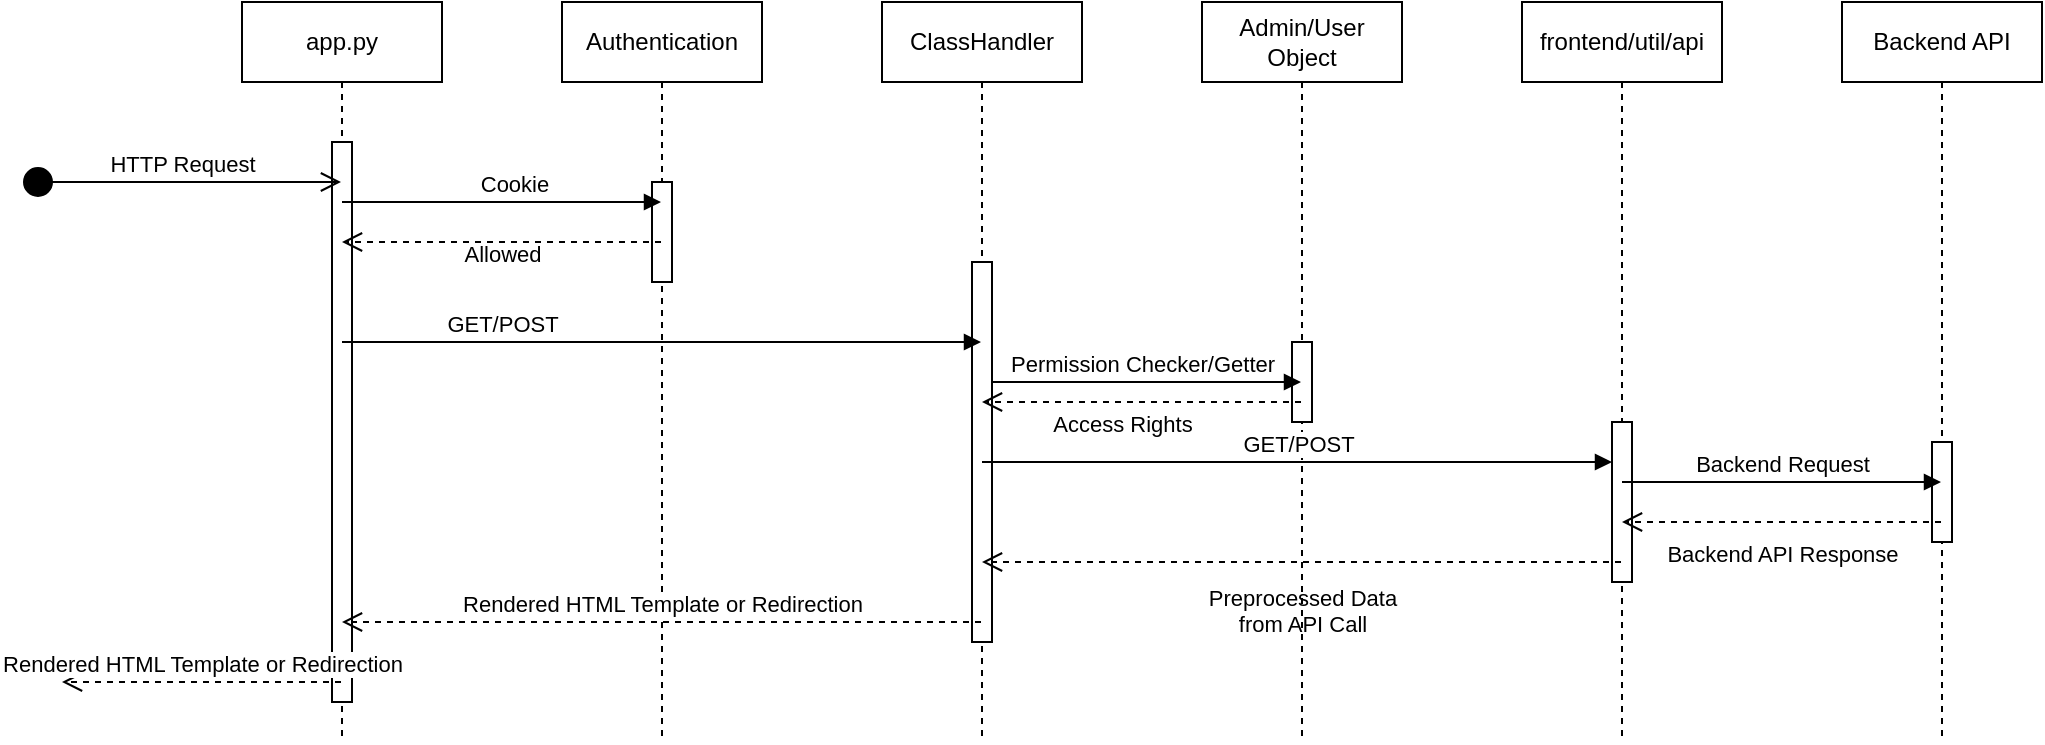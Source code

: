 <mxfile version="20.5.3" type="embed"><diagram name="Page-1" id="2YBvvXClWsGukQMizWep"><mxGraphModel dx="1396" dy="401" grid="1" gridSize="10" guides="1" tooltips="1" connect="1" arrows="1" fold="1" page="1" pageScale="1" pageWidth="850" pageHeight="1100" math="0" shadow="0"><root><mxCell id="0"/><mxCell id="1" parent="0"/><mxCell id="kRblCLMAtVxusdvtMGun-1" value="app.py" style="shape=umlLifeline;perimeter=lifelinePerimeter;whiteSpace=wrap;html=1;container=1;dropTarget=0;collapsible=0;recursiveResize=0;outlineConnect=0;portConstraint=eastwest;newEdgeStyle={&quot;edgeStyle&quot;:&quot;elbowEdgeStyle&quot;,&quot;elbow&quot;:&quot;vertical&quot;,&quot;curved&quot;:0,&quot;rounded&quot;:0};" parent="1" vertex="1"><mxGeometry y="80" width="100" height="370" as="geometry"/></mxCell><mxCell id="kRblCLMAtVxusdvtMGun-13" value="" style="html=1;points=[[0,0,0,0,5],[0,1,0,0,-5],[1,0,0,0,5],[1,1,0,0,-5]];perimeter=orthogonalPerimeter;outlineConnect=0;targetShapes=umlLifeline;portConstraint=eastwest;newEdgeStyle={&quot;curved&quot;:0,&quot;rounded&quot;:0};" parent="kRblCLMAtVxusdvtMGun-1" vertex="1"><mxGeometry x="45" y="70" width="10" height="280" as="geometry"/></mxCell><mxCell id="kRblCLMAtVxusdvtMGun-8" value="Allowed" style="html=1;verticalAlign=bottom;endArrow=open;dashed=1;endSize=8;curved=0;rounded=0;" parent="kRblCLMAtVxusdvtMGun-1" source="kRblCLMAtVxusdvtMGun-13" target="kRblCLMAtVxusdvtMGun-1" edge="1"><mxGeometry y="110" relative="1" as="geometry"><mxPoint x="190" y="180" as="sourcePoint"/><mxPoint x="20" y="150" as="targetPoint"/><Array as="points"/><mxPoint x="80" y="-75" as="offset"/></mxGeometry></mxCell><mxCell id="kRblCLMAtVxusdvtMGun-2" value="ClassHandler" style="shape=umlLifeline;perimeter=lifelinePerimeter;whiteSpace=wrap;html=1;container=1;dropTarget=0;collapsible=0;recursiveResize=0;outlineConnect=0;portConstraint=eastwest;newEdgeStyle={&quot;edgeStyle&quot;:&quot;elbowEdgeStyle&quot;,&quot;elbow&quot;:&quot;vertical&quot;,&quot;curved&quot;:0,&quot;rounded&quot;:0};" parent="1" vertex="1"><mxGeometry x="320" y="80" width="100" height="370" as="geometry"/></mxCell><mxCell id="kRblCLMAtVxusdvtMGun-17" value="" style="html=1;points=[[0,0,0,0,5],[0,1,0,0,-5],[1,0,0,0,5],[1,1,0,0,-5]];perimeter=orthogonalPerimeter;outlineConnect=0;targetShapes=umlLifeline;portConstraint=eastwest;newEdgeStyle={&quot;curved&quot;:0,&quot;rounded&quot;:0};" parent="kRblCLMAtVxusdvtMGun-2" vertex="1"><mxGeometry x="45" y="130" width="10" height="190" as="geometry"/></mxCell><mxCell id="kRblCLMAtVxusdvtMGun-4" value="GET/POST" style="html=1;verticalAlign=bottom;endArrow=block;curved=0;rounded=0;" parent="1" source="kRblCLMAtVxusdvtMGun-1" target="kRblCLMAtVxusdvtMGun-2" edge="1"><mxGeometry x="-0.5" width="80" relative="1" as="geometry"><mxPoint x="70" y="250" as="sourcePoint"/><mxPoint x="330" y="250" as="targetPoint"/><Array as="points"><mxPoint x="300" y="250"/></Array><mxPoint as="offset"/></mxGeometry></mxCell><mxCell id="kRblCLMAtVxusdvtMGun-5" value="HTTP Request" style="html=1;verticalAlign=bottom;startArrow=circle;startFill=1;endArrow=open;startSize=6;endSize=8;curved=0;rounded=0;" parent="1" target="kRblCLMAtVxusdvtMGun-1" edge="1"><mxGeometry width="80" relative="1" as="geometry"><mxPoint x="-110" y="170" as="sourcePoint"/><mxPoint x="-20" y="170" as="targetPoint"/><Array as="points"><mxPoint x="-70" y="170"/></Array></mxGeometry></mxCell><mxCell id="kRblCLMAtVxusdvtMGun-6" value="Authentication" style="shape=umlLifeline;perimeter=lifelinePerimeter;whiteSpace=wrap;html=1;container=1;dropTarget=0;collapsible=0;recursiveResize=0;outlineConnect=0;portConstraint=eastwest;newEdgeStyle={&quot;curved&quot;:0,&quot;rounded&quot;:0};" parent="1" vertex="1"><mxGeometry x="160" y="80" width="100" height="370" as="geometry"/></mxCell><mxCell id="kRblCLMAtVxusdvtMGun-15" value="" style="html=1;points=[[0,0,0,0,5],[0,1,0,0,-5],[1,0,0,0,5],[1,1,0,0,-5]];perimeter=orthogonalPerimeter;outlineConnect=0;targetShapes=umlLifeline;portConstraint=eastwest;newEdgeStyle={&quot;curved&quot;:0,&quot;rounded&quot;:0};" parent="kRblCLMAtVxusdvtMGun-6" vertex="1"><mxGeometry x="45" y="90" width="10" height="50" as="geometry"/></mxCell><mxCell id="kRblCLMAtVxusdvtMGun-7" value="Cookie" style="html=1;verticalAlign=bottom;endArrow=block;curved=0;rounded=0;" parent="1" source="kRblCLMAtVxusdvtMGun-1" target="kRblCLMAtVxusdvtMGun-6" edge="1"><mxGeometry x="0.077" width="80" relative="1" as="geometry"><mxPoint x="70" y="180" as="sourcePoint"/><mxPoint x="190" y="180" as="targetPoint"/><Array as="points"><mxPoint x="145" y="180"/></Array><mxPoint as="offset"/></mxGeometry></mxCell><mxCell id="kRblCLMAtVxusdvtMGun-11" value="frontend/util/api" style="shape=umlLifeline;perimeter=lifelinePerimeter;whiteSpace=wrap;html=1;container=1;dropTarget=0;collapsible=0;recursiveResize=0;outlineConnect=0;portConstraint=eastwest;newEdgeStyle={&quot;curved&quot;:0,&quot;rounded&quot;:0};" parent="1" vertex="1"><mxGeometry x="640" y="80" width="100" height="370" as="geometry"/></mxCell><mxCell id="kRblCLMAtVxusdvtMGun-21" value="" style="html=1;points=[[0,0,0,0,5],[0,1,0,0,-5],[1,0,0,0,5],[1,1,0,0,-5]];perimeter=orthogonalPerimeter;outlineConnect=0;targetShapes=umlLifeline;portConstraint=eastwest;newEdgeStyle={&quot;curved&quot;:0,&quot;rounded&quot;:0};" parent="kRblCLMAtVxusdvtMGun-11" vertex="1"><mxGeometry x="45" y="210" width="10" height="80" as="geometry"/></mxCell><mxCell id="kRblCLMAtVxusdvtMGun-14" value="" style="html=1;verticalAlign=bottom;endArrow=open;dashed=1;endSize=8;curved=0;rounded=0;" parent="1" source="kRblCLMAtVxusdvtMGun-6" target="kRblCLMAtVxusdvtMGun-1" edge="1"><mxGeometry relative="1" as="geometry"><mxPoint x="190" y="200" as="sourcePoint"/><mxPoint x="70" y="200" as="targetPoint"/><Array as="points"><mxPoint x="145" y="200"/></Array></mxGeometry></mxCell><mxCell id="kRblCLMAtVxusdvtMGun-20" value="Preprocessed Data &lt;br&gt;from API Call" style="html=1;verticalAlign=bottom;endArrow=open;dashed=1;endSize=8;curved=0;rounded=0;" parent="1" source="kRblCLMAtVxusdvtMGun-11" target="kRblCLMAtVxusdvtMGun-2" edge="1"><mxGeometry x="-0.001" y="40" relative="1" as="geometry"><mxPoint x="529.5" y="320" as="sourcePoint"/><mxPoint x="370.308" y="320" as="targetPoint"/><mxPoint as="offset"/><Array as="points"><mxPoint x="650" y="360"/></Array></mxGeometry></mxCell><mxCell id="kRblCLMAtVxusdvtMGun-28" value="Rendered HTML Template or Redirection" style="html=1;verticalAlign=bottom;endArrow=open;dashed=1;endSize=8;curved=0;rounded=0;" parent="1" source="kRblCLMAtVxusdvtMGun-2" target="kRblCLMAtVxusdvtMGun-1" edge="1"><mxGeometry x="-0.002" relative="1" as="geometry"><mxPoint x="260" y="340" as="sourcePoint"/><mxPoint x="180" y="340" as="targetPoint"/><Array as="points"><mxPoint x="260" y="390"/></Array><mxPoint as="offset"/></mxGeometry></mxCell><mxCell id="kRblCLMAtVxusdvtMGun-29" value="Rendered HTML Template or Redirection" style="html=1;verticalAlign=bottom;endArrow=open;dashed=1;endSize=8;curved=0;rounded=0;" parent="1" source="kRblCLMAtVxusdvtMGun-1" edge="1"><mxGeometry relative="1" as="geometry"><mxPoint x="10" y="420" as="sourcePoint"/><mxPoint x="-90" y="420" as="targetPoint"/></mxGeometry></mxCell><mxCell id="2" value="Backend API" style="shape=umlLifeline;perimeter=lifelinePerimeter;whiteSpace=wrap;html=1;container=1;dropTarget=0;collapsible=0;recursiveResize=0;outlineConnect=0;portConstraint=eastwest;newEdgeStyle={&quot;curved&quot;:0,&quot;rounded&quot;:0};" parent="1" vertex="1"><mxGeometry x="800" y="80" width="100" height="370" as="geometry"/></mxCell><mxCell id="3" value="" style="html=1;points=[[0,0,0,0,5],[0,1,0,0,-5],[1,0,0,0,5],[1,1,0,0,-5]];perimeter=orthogonalPerimeter;outlineConnect=0;targetShapes=umlLifeline;portConstraint=eastwest;newEdgeStyle={&quot;curved&quot;:0,&quot;rounded&quot;:0};" parent="2" vertex="1"><mxGeometry x="45" y="220" width="10" height="50" as="geometry"/></mxCell><mxCell id="4" value="Backend Request" style="html=1;verticalAlign=bottom;endArrow=block;curved=0;rounded=0;" parent="1" source="kRblCLMAtVxusdvtMGun-11" target="2" edge="1"><mxGeometry width="80" relative="1" as="geometry"><mxPoint x="800" y="280" as="sourcePoint"/><mxPoint x="900" y="280" as="targetPoint"/><Array as="points"><mxPoint x="820" y="320"/></Array></mxGeometry></mxCell><mxCell id="5" value="Backend API Response" style="html=1;verticalAlign=bottom;endArrow=open;dashed=1;endSize=8;curved=0;rounded=0;" parent="1" source="2" target="kRblCLMAtVxusdvtMGun-11" edge="1"><mxGeometry y="25" relative="1" as="geometry"><mxPoint x="900" y="290" as="sourcePoint"/><mxPoint x="790" y="290" as="targetPoint"/><mxPoint as="offset"/><Array as="points"><mxPoint x="830" y="340"/></Array></mxGeometry></mxCell><mxCell id="8" value="Admin/User Object" style="shape=umlLifeline;perimeter=lifelinePerimeter;whiteSpace=wrap;html=1;container=1;dropTarget=0;collapsible=0;recursiveResize=0;outlineConnect=0;portConstraint=eastwest;newEdgeStyle={&quot;curved&quot;:0,&quot;rounded&quot;:0};" parent="1" vertex="1"><mxGeometry x="480" y="80" width="100" height="370" as="geometry"/></mxCell><mxCell id="9" value="" style="html=1;points=[[0,0,0,0,5],[0,1,0,0,-5],[1,0,0,0,5],[1,1,0,0,-5]];perimeter=orthogonalPerimeter;outlineConnect=0;targetShapes=umlLifeline;portConstraint=eastwest;newEdgeStyle={&quot;curved&quot;:0,&quot;rounded&quot;:0};" parent="8" vertex="1"><mxGeometry x="45" y="170" width="10" height="40" as="geometry"/></mxCell><mxCell id="10" value="Permission Checker/Getter" style="html=1;verticalAlign=bottom;endArrow=block;curved=0;rounded=0;" parent="1" source="kRblCLMAtVxusdvtMGun-17" target="8" edge="1"><mxGeometry x="-0.029" width="80" relative="1" as="geometry"><mxPoint x="59.929" y="260" as="sourcePoint"/><mxPoint x="379.5" y="260" as="targetPoint"/><Array as="points"><mxPoint x="380" y="270"/></Array><mxPoint as="offset"/></mxGeometry></mxCell><mxCell id="11" value="Access Rights" style="html=1;verticalAlign=bottom;endArrow=open;dashed=1;endSize=8;curved=0;rounded=0;" edge="1" parent="1" source="8" target="kRblCLMAtVxusdvtMGun-2"><mxGeometry x="0.122" y="20" relative="1" as="geometry"><mxPoint x="664.974" y="180" as="sourcePoint"/><mxPoint x="450" y="180" as="targetPoint"/><mxPoint as="offset"/><Array as="points"><mxPoint x="510" y="280"/></Array></mxGeometry></mxCell><mxCell id="13" value="GET/POST" style="html=1;verticalAlign=bottom;endArrow=block;curved=0;rounded=0;" edge="1" parent="1" source="kRblCLMAtVxusdvtMGun-2" target="kRblCLMAtVxusdvtMGun-21"><mxGeometry width="80" relative="1" as="geometry"><mxPoint x="60" y="260" as="sourcePoint"/><mxPoint x="690" y="265" as="targetPoint"/><Array as="points"><mxPoint x="610" y="310"/></Array></mxGeometry></mxCell></root></mxGraphModel></diagram></mxfile>